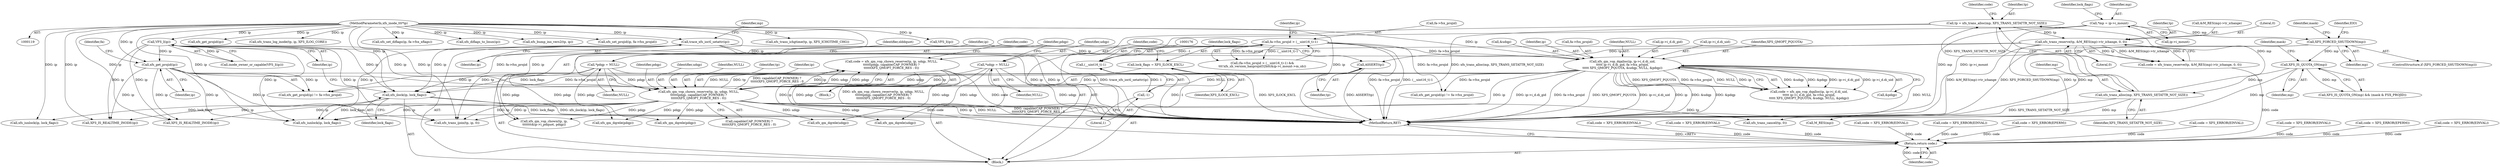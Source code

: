 digraph "0_linux_23adbe12ef7d3d4195e80800ab36b37bee28cd03_4@API" {
"1000293" [label="(Call,code = xfs_qm_vop_chown_reserve(tp, ip, udqp, NULL,\n\t\t\t\t\t\tpdqp, capable(CAP_FOWNER) ?\n\t\t\t\t\t\tXFS_QMOPT_FORCE_RES : 0))"];
"1000295" [label="(Call,xfs_qm_vop_chown_reserve(tp, ip, udqp, NULL,\n\t\t\t\t\t\tpdqp, capable(CAP_FOWNER) ?\n\t\t\t\t\t\tXFS_QMOPT_FORCE_RES : 0))"];
"1000291" [label="(Call,ASSERT(tp))"];
"1000232" [label="(Call,xfs_trans_reserve(tp, &M_RES(mp)->tr_ichange, 0, 0))"];
"1000225" [label="(Call,tp = xfs_trans_alloc(mp, XFS_TRANS_SETATTR_NOT_SIZE))"];
"1000227" [label="(Call,xfs_trans_alloc(mp, XFS_TRANS_SETATTR_NOT_SIZE))"];
"1000192" [label="(Call,XFS_IS_QUOTA_ON(mp))"];
"1000160" [label="(Call,XFS_FORCED_SHUTDOWN(mp))"];
"1000125" [label="(Call,*mp = ip->i_mount)"];
"1000285" [label="(Call,xfs_get_projid(ip))"];
"1000253" [label="(Call,VFS_I(ip))"];
"1000247" [label="(Call,xfs_ilock(ip, lock_flags))"];
"1000200" [label="(Call,xfs_qm_vop_dqalloc(ip, ip->i_d.di_uid,\n\t\t\t\t\t ip->i_d.di_gid, fa->fsx_projid,\n\t\t\t\t\t XFS_QMOPT_PQUOTA, &udqp, NULL, &pdqp))"];
"1000148" [label="(Call,trace_xfs_ioctl_setattr(ip))"];
"1000120" [label="(MethodParameterIn,xfs_inode_t\t\t*ip)"];
"1000171" [label="(Call,fa->fsx_projid > (__uint16_t)-1)"];
"1000175" [label="(Call,(__uint16_t)-1)"];
"1000177" [label="(Call,-1)"];
"1000244" [label="(Call,lock_flags = XFS_ILOCK_EXCL)"];
"1000136" [label="(Call,*udqp = NULL)"];
"1000140" [label="(Call,*pdqp = NULL)"];
"1000685" [label="(Return,return code;)"];
"1000240" [label="(Literal,0)"];
"1000192" [label="(Call,XFS_IS_QUOTA_ON(mp))"];
"1000219" [label="(Call,&pdqp)"];
"1000291" [label="(Call,ASSERT(tp))"];
"1000285" [label="(Call,xfs_get_projid(ip))"];
"1000125" [label="(Call,*mp = ip->i_mount)"];
"1000231" [label="(Identifier,code)"];
"1000300" [label="(Identifier,pdqp)"];
"1000133" [label="(Identifier,lock_flags)"];
"1000202" [label="(Call,ip->i_d.di_uid)"];
"1000140" [label="(Call,*pdqp = NULL)"];
"1000363" [label="(Call,code = XFS_ERROR(EINVAL))"];
"1000227" [label="(Call,xfs_trans_alloc(mp, XFS_TRANS_SETATTR_NOT_SIZE))"];
"1000666" [label="(Call,xfs_qm_dqrele(udqp))"];
"1000172" [label="(Call,fa->fsx_projid)"];
"1000290" [label="(Block,)"];
"1000256" [label="(Call,code = XFS_ERROR(EPERM))"];
"1000230" [label="(Call,code = xfs_trans_reserve(tp, &M_RES(mp)->tr_ichange, 0, 0))"];
"1000232" [label="(Call,xfs_trans_reserve(tp, &M_RES(mp)->tr_ichange, 0, 0))"];
"1000568" [label="(Call,xfs_get_projid(ip))"];
"1000293" [label="(Call,code = xfs_qm_vop_chown_reserve(tp, ip, udqp, NULL,\n\t\t\t\t\t\tpdqp, capable(CAP_FOWNER) ?\n\t\t\t\t\t\tXFS_QMOPT_FORCE_RES : 0))"];
"1000642" [label="(Call,xfs_trans_log_inode(tp, ip, XFS_ILOG_CORE))"];
"1000687" [label="(MethodReturn,RET)"];
"1000292" [label="(Identifier,tp)"];
"1000457" [label="(Call,code = XFS_ERROR(EINVAL))"];
"1000127" [label="(Call,ip->i_mount)"];
"1000239" [label="(Literal,0)"];
"1000415" [label="(Call,code = XFS_ERROR(EINVAL))"];
"1000526" [label="(Call,code = XFS_ERROR(EPERM))"];
"1000286" [label="(Identifier,ip)"];
"1000200" [label="(Call,xfs_qm_vop_dqalloc(ip, ip->i_d.di_uid,\n\t\t\t\t\t ip->i_d.di_gid, fa->fsx_projid,\n\t\t\t\t\t XFS_QMOPT_PQUOTA, &udqp, NULL, &pdqp))"];
"1000246" [label="(Identifier,XFS_ILOCK_EXCL)"];
"1000249" [label="(Identifier,lock_flags)"];
"1000137" [label="(Identifier,udqp)"];
"1000370" [label="(Call,XFS_IS_REALTIME_INODE(ip))"];
"1000294" [label="(Identifier,code)"];
"1000215" [label="(Identifier,XFS_QMOPT_PQUOTA)"];
"1000164" [label="(Identifier,EIO)"];
"1000171" [label="(Call,fa->fsx_projid > (__uint16_t)-1)"];
"1000661" [label="(Call,xfs_iunlock(ip, lock_flags))"];
"1000673" [label="(Call,xfs_qm_dqrele(udqp))"];
"1000288" [label="(Identifier,fa)"];
"1000631" [label="(Call,xfs_set_diflags(ip, fa->fsx_xflags))"];
"1000177" [label="(Call,-1)"];
"1000284" [label="(Call,xfs_get_projid(ip) != fa->fsx_projid)"];
"1000216" [label="(Call,&udqp)"];
"1000149" [label="(Identifier,ip)"];
"1000244" [label="(Call,lock_flags = XFS_ILOCK_EXCL)"];
"1000233" [label="(Identifier,tp)"];
"1000168" [label="(Identifier,mask)"];
"1000583" [label="(Call,xfs_qm_vop_chown(tp, ip,\n\t\t\t\t\t\t\t&ip->i_pdquot, pdqp))"];
"1000498" [label="(Call,code = XFS_ERROR(EINVAL))"];
"1000248" [label="(Identifier,ip)"];
"1000677" [label="(Call,xfs_trans_cancel(tp, 0))"];
"1000254" [label="(Identifier,ip)"];
"1000170" [label="(Call,(fa->fsx_projid > (__uint16_t)-1) &&\n\t\t\t!xfs_sb_version_hasprojid32bit(&ip->i_mount->m_sb))"];
"1000301" [label="(Call,capable(CAP_FOWNER) ?\n\t\t\t\t\t\tXFS_QMOPT_FORCE_RES : 0)"];
"1000636" [label="(Call,xfs_diflags_to_linux(ip))"];
"1000604" [label="(Call,xfs_bump_ino_vers2(tp, ip))"];
"1000449" [label="(Call,XFS_IS_REALTIME_INODE(ip))"];
"1000193" [label="(Identifier,mp)"];
"1000178" [label="(Literal,1)"];
"1000138" [label="(Identifier,NULL)"];
"1000272" [label="(Call,code = XFS_ERROR(EINVAL))"];
"1000142" [label="(Identifier,NULL)"];
"1000295" [label="(Call,xfs_qm_vop_chown_reserve(tp, ip, udqp, NULL,\n\t\t\t\t\t\tpdqp, capable(CAP_FOWNER) ?\n\t\t\t\t\t\tXFS_QMOPT_FORCE_RES : 0))"];
"1000298" [label="(Identifier,udqp)"];
"1000226" [label="(Identifier,tp)"];
"1000299" [label="(Identifier,NULL)"];
"1000591" [label="(Call,xfs_set_projid(ip, fa->fsx_projid))"];
"1000236" [label="(Call,M_RES(mp))"];
"1000120" [label="(MethodParameterIn,xfs_inode_t\t\t*ip)"];
"1000668" [label="(Call,xfs_qm_dqrele(pdqp))"];
"1000161" [label="(Identifier,mp)"];
"1000253" [label="(Call,VFS_I(ip))"];
"1000201" [label="(Identifier,ip)"];
"1000296" [label="(Identifier,tp)"];
"1000145" [label="(Identifier,olddquot)"];
"1000307" [label="(Identifier,code)"];
"1000245" [label="(Identifier,lock_flags)"];
"1000153" [label="(Identifier,mp)"];
"1000531" [label="(Call,xfs_trans_ijoin(tp, ip, 0))"];
"1000234" [label="(Call,&M_RES(mp)->tr_ichange)"];
"1000123" [label="(Block,)"];
"1000337" [label="(Call,code = XFS_ERROR(EINVAL))"];
"1000638" [label="(Call,xfs_trans_ichgtime(tp, ip, XFS_ICHGTIME_CHG))"];
"1000136" [label="(Call,*udqp = NULL)"];
"1000682" [label="(Call,xfs_iunlock(ip, lock_flags))"];
"1000252" [label="(Call,inode_owner_or_capable(VFS_I(ip)))"];
"1000212" [label="(Call,fa->fsx_projid)"];
"1000148" [label="(Call,trace_xfs_ioctl_setattr(ip))"];
"1000126" [label="(Identifier,mp)"];
"1000159" [label="(ControlStructure,if (XFS_FORCED_SHUTDOWN(mp)))"];
"1000427" [label="(Call,code = XFS_ERROR(EINVAL))"];
"1000184" [label="(Identifier,ip)"];
"1000218" [label="(Identifier,NULL)"];
"1000207" [label="(Call,ip->i_d.di_gid)"];
"1000553" [label="(Call,VFS_I(ip))"];
"1000685" [label="(Return,return code;)"];
"1000229" [label="(Identifier,XFS_TRANS_SETATTR_NOT_SIZE)"];
"1000228" [label="(Identifier,mp)"];
"1000675" [label="(Call,xfs_qm_dqrele(pdqp))"];
"1000225" [label="(Call,tp = xfs_trans_alloc(mp, XFS_TRANS_SETATTR_NOT_SIZE))"];
"1000686" [label="(Identifier,code)"];
"1000195" [label="(Identifier,mask)"];
"1000141" [label="(Identifier,pdqp)"];
"1000247" [label="(Call,xfs_ilock(ip, lock_flags))"];
"1000198" [label="(Call,code = xfs_qm_vop_dqalloc(ip, ip->i_d.di_uid,\n\t\t\t\t\t ip->i_d.di_gid, fa->fsx_projid,\n\t\t\t\t\t XFS_QMOPT_PQUOTA, &udqp, NULL, &pdqp))"];
"1000297" [label="(Identifier,ip)"];
"1000191" [label="(Call,XFS_IS_QUOTA_ON(mp) && (mask & FSX_PROJID))"];
"1000160" [label="(Call,XFS_FORCED_SHUTDOWN(mp))"];
"1000175" [label="(Call,(__uint16_t)-1)"];
"1000567" [label="(Call,xfs_get_projid(ip) != fa->fsx_projid)"];
"1000293" -> "1000290"  [label="AST: "];
"1000293" -> "1000295"  [label="CFG: "];
"1000294" -> "1000293"  [label="AST: "];
"1000295" -> "1000293"  [label="AST: "];
"1000307" -> "1000293"  [label="CFG: "];
"1000293" -> "1000687"  [label="DDG: code"];
"1000293" -> "1000687"  [label="DDG: xfs_qm_vop_chown_reserve(tp, ip, udqp, NULL,\n\t\t\t\t\t\tpdqp, capable(CAP_FOWNER) ?\n\t\t\t\t\t\tXFS_QMOPT_FORCE_RES : 0)"];
"1000295" -> "1000293"  [label="DDG: NULL"];
"1000295" -> "1000293"  [label="DDG: tp"];
"1000295" -> "1000293"  [label="DDG: capable(CAP_FOWNER) ?\n\t\t\t\t\t\tXFS_QMOPT_FORCE_RES : 0"];
"1000295" -> "1000293"  [label="DDG: ip"];
"1000295" -> "1000293"  [label="DDG: udqp"];
"1000295" -> "1000293"  [label="DDG: pdqp"];
"1000293" -> "1000685"  [label="DDG: code"];
"1000295" -> "1000301"  [label="CFG: "];
"1000296" -> "1000295"  [label="AST: "];
"1000297" -> "1000295"  [label="AST: "];
"1000298" -> "1000295"  [label="AST: "];
"1000299" -> "1000295"  [label="AST: "];
"1000300" -> "1000295"  [label="AST: "];
"1000301" -> "1000295"  [label="AST: "];
"1000295" -> "1000687"  [label="DDG: NULL"];
"1000295" -> "1000687"  [label="DDG: capable(CAP_FOWNER) ?\n\t\t\t\t\t\tXFS_QMOPT_FORCE_RES : 0"];
"1000295" -> "1000687"  [label="DDG: ip"];
"1000291" -> "1000295"  [label="DDG: tp"];
"1000285" -> "1000295"  [label="DDG: ip"];
"1000253" -> "1000295"  [label="DDG: ip"];
"1000120" -> "1000295"  [label="DDG: ip"];
"1000136" -> "1000295"  [label="DDG: udqp"];
"1000200" -> "1000295"  [label="DDG: NULL"];
"1000140" -> "1000295"  [label="DDG: pdqp"];
"1000295" -> "1000370"  [label="DDG: ip"];
"1000295" -> "1000449"  [label="DDG: ip"];
"1000295" -> "1000531"  [label="DDG: tp"];
"1000295" -> "1000531"  [label="DDG: ip"];
"1000295" -> "1000583"  [label="DDG: pdqp"];
"1000295" -> "1000666"  [label="DDG: udqp"];
"1000295" -> "1000668"  [label="DDG: pdqp"];
"1000295" -> "1000673"  [label="DDG: udqp"];
"1000295" -> "1000675"  [label="DDG: pdqp"];
"1000295" -> "1000677"  [label="DDG: tp"];
"1000295" -> "1000682"  [label="DDG: ip"];
"1000291" -> "1000290"  [label="AST: "];
"1000291" -> "1000292"  [label="CFG: "];
"1000292" -> "1000291"  [label="AST: "];
"1000294" -> "1000291"  [label="CFG: "];
"1000291" -> "1000687"  [label="DDG: ASSERT(tp)"];
"1000232" -> "1000291"  [label="DDG: tp"];
"1000232" -> "1000230"  [label="AST: "];
"1000232" -> "1000240"  [label="CFG: "];
"1000233" -> "1000232"  [label="AST: "];
"1000234" -> "1000232"  [label="AST: "];
"1000239" -> "1000232"  [label="AST: "];
"1000240" -> "1000232"  [label="AST: "];
"1000230" -> "1000232"  [label="CFG: "];
"1000232" -> "1000687"  [label="DDG: &M_RES(mp)->tr_ichange"];
"1000232" -> "1000230"  [label="DDG: tp"];
"1000232" -> "1000230"  [label="DDG: &M_RES(mp)->tr_ichange"];
"1000232" -> "1000230"  [label="DDG: 0"];
"1000225" -> "1000232"  [label="DDG: tp"];
"1000232" -> "1000531"  [label="DDG: tp"];
"1000232" -> "1000677"  [label="DDG: tp"];
"1000225" -> "1000123"  [label="AST: "];
"1000225" -> "1000227"  [label="CFG: "];
"1000226" -> "1000225"  [label="AST: "];
"1000227" -> "1000225"  [label="AST: "];
"1000231" -> "1000225"  [label="CFG: "];
"1000225" -> "1000687"  [label="DDG: xfs_trans_alloc(mp, XFS_TRANS_SETATTR_NOT_SIZE)"];
"1000227" -> "1000225"  [label="DDG: mp"];
"1000227" -> "1000225"  [label="DDG: XFS_TRANS_SETATTR_NOT_SIZE"];
"1000227" -> "1000229"  [label="CFG: "];
"1000228" -> "1000227"  [label="AST: "];
"1000229" -> "1000227"  [label="AST: "];
"1000227" -> "1000687"  [label="DDG: XFS_TRANS_SETATTR_NOT_SIZE"];
"1000192" -> "1000227"  [label="DDG: mp"];
"1000227" -> "1000236"  [label="DDG: mp"];
"1000192" -> "1000191"  [label="AST: "];
"1000192" -> "1000193"  [label="CFG: "];
"1000193" -> "1000192"  [label="AST: "];
"1000195" -> "1000192"  [label="CFG: "];
"1000191" -> "1000192"  [label="CFG: "];
"1000192" -> "1000687"  [label="DDG: mp"];
"1000192" -> "1000191"  [label="DDG: mp"];
"1000160" -> "1000192"  [label="DDG: mp"];
"1000160" -> "1000159"  [label="AST: "];
"1000160" -> "1000161"  [label="CFG: "];
"1000161" -> "1000160"  [label="AST: "];
"1000164" -> "1000160"  [label="CFG: "];
"1000168" -> "1000160"  [label="CFG: "];
"1000160" -> "1000687"  [label="DDG: XFS_FORCED_SHUTDOWN(mp)"];
"1000160" -> "1000687"  [label="DDG: mp"];
"1000125" -> "1000160"  [label="DDG: mp"];
"1000125" -> "1000123"  [label="AST: "];
"1000125" -> "1000127"  [label="CFG: "];
"1000126" -> "1000125"  [label="AST: "];
"1000127" -> "1000125"  [label="AST: "];
"1000133" -> "1000125"  [label="CFG: "];
"1000125" -> "1000687"  [label="DDG: mp"];
"1000125" -> "1000687"  [label="DDG: ip->i_mount"];
"1000285" -> "1000284"  [label="AST: "];
"1000285" -> "1000286"  [label="CFG: "];
"1000286" -> "1000285"  [label="AST: "];
"1000288" -> "1000285"  [label="CFG: "];
"1000285" -> "1000687"  [label="DDG: ip"];
"1000285" -> "1000284"  [label="DDG: ip"];
"1000253" -> "1000285"  [label="DDG: ip"];
"1000120" -> "1000285"  [label="DDG: ip"];
"1000285" -> "1000370"  [label="DDG: ip"];
"1000285" -> "1000449"  [label="DDG: ip"];
"1000285" -> "1000531"  [label="DDG: ip"];
"1000285" -> "1000682"  [label="DDG: ip"];
"1000253" -> "1000252"  [label="AST: "];
"1000253" -> "1000254"  [label="CFG: "];
"1000254" -> "1000253"  [label="AST: "];
"1000252" -> "1000253"  [label="CFG: "];
"1000253" -> "1000687"  [label="DDG: ip"];
"1000253" -> "1000252"  [label="DDG: ip"];
"1000247" -> "1000253"  [label="DDG: ip"];
"1000120" -> "1000253"  [label="DDG: ip"];
"1000253" -> "1000370"  [label="DDG: ip"];
"1000253" -> "1000449"  [label="DDG: ip"];
"1000253" -> "1000531"  [label="DDG: ip"];
"1000253" -> "1000682"  [label="DDG: ip"];
"1000247" -> "1000123"  [label="AST: "];
"1000247" -> "1000249"  [label="CFG: "];
"1000248" -> "1000247"  [label="AST: "];
"1000249" -> "1000247"  [label="AST: "];
"1000254" -> "1000247"  [label="CFG: "];
"1000247" -> "1000687"  [label="DDG: xfs_ilock(ip, lock_flags)"];
"1000247" -> "1000687"  [label="DDG: lock_flags"];
"1000200" -> "1000247"  [label="DDG: ip"];
"1000148" -> "1000247"  [label="DDG: ip"];
"1000120" -> "1000247"  [label="DDG: ip"];
"1000244" -> "1000247"  [label="DDG: lock_flags"];
"1000247" -> "1000661"  [label="DDG: lock_flags"];
"1000247" -> "1000682"  [label="DDG: lock_flags"];
"1000200" -> "1000198"  [label="AST: "];
"1000200" -> "1000219"  [label="CFG: "];
"1000201" -> "1000200"  [label="AST: "];
"1000202" -> "1000200"  [label="AST: "];
"1000207" -> "1000200"  [label="AST: "];
"1000212" -> "1000200"  [label="AST: "];
"1000215" -> "1000200"  [label="AST: "];
"1000216" -> "1000200"  [label="AST: "];
"1000218" -> "1000200"  [label="AST: "];
"1000219" -> "1000200"  [label="AST: "];
"1000198" -> "1000200"  [label="CFG: "];
"1000200" -> "1000687"  [label="DDG: ip"];
"1000200" -> "1000687"  [label="DDG: &udqp"];
"1000200" -> "1000687"  [label="DDG: &pdqp"];
"1000200" -> "1000687"  [label="DDG: NULL"];
"1000200" -> "1000687"  [label="DDG: ip->i_d.di_gid"];
"1000200" -> "1000687"  [label="DDG: fa->fsx_projid"];
"1000200" -> "1000687"  [label="DDG: XFS_QMOPT_PQUOTA"];
"1000200" -> "1000687"  [label="DDG: ip->i_d.di_uid"];
"1000200" -> "1000198"  [label="DDG: &udqp"];
"1000200" -> "1000198"  [label="DDG: &pdqp"];
"1000200" -> "1000198"  [label="DDG: ip->i_d.di_gid"];
"1000200" -> "1000198"  [label="DDG: ip->i_d.di_uid"];
"1000200" -> "1000198"  [label="DDG: XFS_QMOPT_PQUOTA"];
"1000200" -> "1000198"  [label="DDG: fa->fsx_projid"];
"1000200" -> "1000198"  [label="DDG: NULL"];
"1000200" -> "1000198"  [label="DDG: ip"];
"1000148" -> "1000200"  [label="DDG: ip"];
"1000120" -> "1000200"  [label="DDG: ip"];
"1000171" -> "1000200"  [label="DDG: fa->fsx_projid"];
"1000200" -> "1000284"  [label="DDG: fa->fsx_projid"];
"1000200" -> "1000567"  [label="DDG: fa->fsx_projid"];
"1000200" -> "1000682"  [label="DDG: ip"];
"1000148" -> "1000123"  [label="AST: "];
"1000148" -> "1000149"  [label="CFG: "];
"1000149" -> "1000148"  [label="AST: "];
"1000153" -> "1000148"  [label="CFG: "];
"1000148" -> "1000687"  [label="DDG: ip"];
"1000148" -> "1000687"  [label="DDG: trace_xfs_ioctl_setattr(ip)"];
"1000120" -> "1000148"  [label="DDG: ip"];
"1000148" -> "1000682"  [label="DDG: ip"];
"1000120" -> "1000119"  [label="AST: "];
"1000120" -> "1000687"  [label="DDG: ip"];
"1000120" -> "1000370"  [label="DDG: ip"];
"1000120" -> "1000449"  [label="DDG: ip"];
"1000120" -> "1000531"  [label="DDG: ip"];
"1000120" -> "1000553"  [label="DDG: ip"];
"1000120" -> "1000568"  [label="DDG: ip"];
"1000120" -> "1000583"  [label="DDG: ip"];
"1000120" -> "1000591"  [label="DDG: ip"];
"1000120" -> "1000604"  [label="DDG: ip"];
"1000120" -> "1000631"  [label="DDG: ip"];
"1000120" -> "1000636"  [label="DDG: ip"];
"1000120" -> "1000638"  [label="DDG: ip"];
"1000120" -> "1000642"  [label="DDG: ip"];
"1000120" -> "1000661"  [label="DDG: ip"];
"1000120" -> "1000682"  [label="DDG: ip"];
"1000171" -> "1000170"  [label="AST: "];
"1000171" -> "1000175"  [label="CFG: "];
"1000172" -> "1000171"  [label="AST: "];
"1000175" -> "1000171"  [label="AST: "];
"1000184" -> "1000171"  [label="CFG: "];
"1000170" -> "1000171"  [label="CFG: "];
"1000171" -> "1000687"  [label="DDG: fa->fsx_projid"];
"1000171" -> "1000687"  [label="DDG: (__uint16_t)-1"];
"1000171" -> "1000170"  [label="DDG: fa->fsx_projid"];
"1000171" -> "1000170"  [label="DDG: (__uint16_t)-1"];
"1000175" -> "1000171"  [label="DDG: -1"];
"1000171" -> "1000284"  [label="DDG: fa->fsx_projid"];
"1000171" -> "1000567"  [label="DDG: fa->fsx_projid"];
"1000175" -> "1000177"  [label="CFG: "];
"1000176" -> "1000175"  [label="AST: "];
"1000177" -> "1000175"  [label="AST: "];
"1000175" -> "1000687"  [label="DDG: -1"];
"1000177" -> "1000175"  [label="DDG: 1"];
"1000177" -> "1000178"  [label="CFG: "];
"1000178" -> "1000177"  [label="AST: "];
"1000244" -> "1000123"  [label="AST: "];
"1000244" -> "1000246"  [label="CFG: "];
"1000245" -> "1000244"  [label="AST: "];
"1000246" -> "1000244"  [label="AST: "];
"1000248" -> "1000244"  [label="CFG: "];
"1000244" -> "1000687"  [label="DDG: XFS_ILOCK_EXCL"];
"1000136" -> "1000123"  [label="AST: "];
"1000136" -> "1000138"  [label="CFG: "];
"1000137" -> "1000136"  [label="AST: "];
"1000138" -> "1000136"  [label="AST: "];
"1000141" -> "1000136"  [label="CFG: "];
"1000136" -> "1000687"  [label="DDG: udqp"];
"1000136" -> "1000666"  [label="DDG: udqp"];
"1000136" -> "1000673"  [label="DDG: udqp"];
"1000140" -> "1000123"  [label="AST: "];
"1000140" -> "1000142"  [label="CFG: "];
"1000141" -> "1000140"  [label="AST: "];
"1000142" -> "1000140"  [label="AST: "];
"1000145" -> "1000140"  [label="CFG: "];
"1000140" -> "1000687"  [label="DDG: pdqp"];
"1000140" -> "1000583"  [label="DDG: pdqp"];
"1000140" -> "1000668"  [label="DDG: pdqp"];
"1000140" -> "1000675"  [label="DDG: pdqp"];
"1000685" -> "1000123"  [label="AST: "];
"1000685" -> "1000686"  [label="CFG: "];
"1000686" -> "1000685"  [label="AST: "];
"1000687" -> "1000685"  [label="CFG: "];
"1000685" -> "1000687"  [label="DDG: <RET>"];
"1000686" -> "1000685"  [label="DDG: code"];
"1000427" -> "1000685"  [label="DDG: code"];
"1000363" -> "1000685"  [label="DDG: code"];
"1000337" -> "1000685"  [label="DDG: code"];
"1000498" -> "1000685"  [label="DDG: code"];
"1000230" -> "1000685"  [label="DDG: code"];
"1000415" -> "1000685"  [label="DDG: code"];
"1000457" -> "1000685"  [label="DDG: code"];
"1000256" -> "1000685"  [label="DDG: code"];
"1000272" -> "1000685"  [label="DDG: code"];
"1000526" -> "1000685"  [label="DDG: code"];
}
